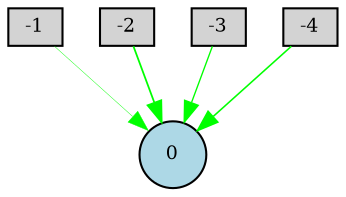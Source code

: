 digraph {
	node [fontsize=9 height=0.2 shape=circle width=0.2]
	-1 [fillcolor=lightgray shape=box style=filled]
	-2 [fillcolor=lightgray shape=box style=filled]
	-3 [fillcolor=lightgray shape=box style=filled]
	-4 [fillcolor=lightgray shape=box style=filled]
	0 [fillcolor=lightblue style=filled]
	-2 -> 0 [color=green penwidth=0.8480991280315927 style=solid]
	-1 -> 0 [color=green penwidth=0.20692781128394372 style=solid]
	-3 -> 0 [color=green penwidth=0.648233228027519 style=solid]
	-4 -> 0 [color=green penwidth=0.7548264397806845 style=solid]
}
